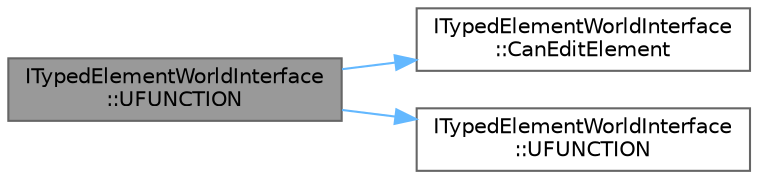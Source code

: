digraph "ITypedElementWorldInterface::UFUNCTION"
{
 // INTERACTIVE_SVG=YES
 // LATEX_PDF_SIZE
  bgcolor="transparent";
  edge [fontname=Helvetica,fontsize=10,labelfontname=Helvetica,labelfontsize=10];
  node [fontname=Helvetica,fontsize=10,shape=box,height=0.2,width=0.4];
  rankdir="LR";
  Node1 [id="Node000001",label="ITypedElementWorldInterface\l::UFUNCTION",height=0.2,width=0.4,color="gray40", fillcolor="grey60", style="filled", fontcolor="black",tooltip="Can this element actually be edited in the world?"];
  Node1 -> Node2 [id="edge1_Node000001_Node000002",color="steelblue1",style="solid",tooltip=" "];
  Node2 [id="Node000002",label="ITypedElementWorldInterface\l::CanEditElement",height=0.2,width=0.4,color="grey40", fillcolor="white", style="filled",URL="$dd/dac/classITypedElementWorldInterface.html#afde4fff590c898bad4699e308fa6571f",tooltip="Can this element actually be edited in the world?"];
  Node1 -> Node3 [id="edge2_Node000001_Node000003",color="steelblue1",style="solid",tooltip=" "];
  Node3 [id="Node000003",label="ITypedElementWorldInterface\l::UFUNCTION",height=0.2,width=0.4,color="grey40", fillcolor="white", style="filled",URL="$dd/dac/classITypedElementWorldInterface.html#aba3f68051a8238e1a4523e45d1cb93b2",tooltip="Script Api."];
}
